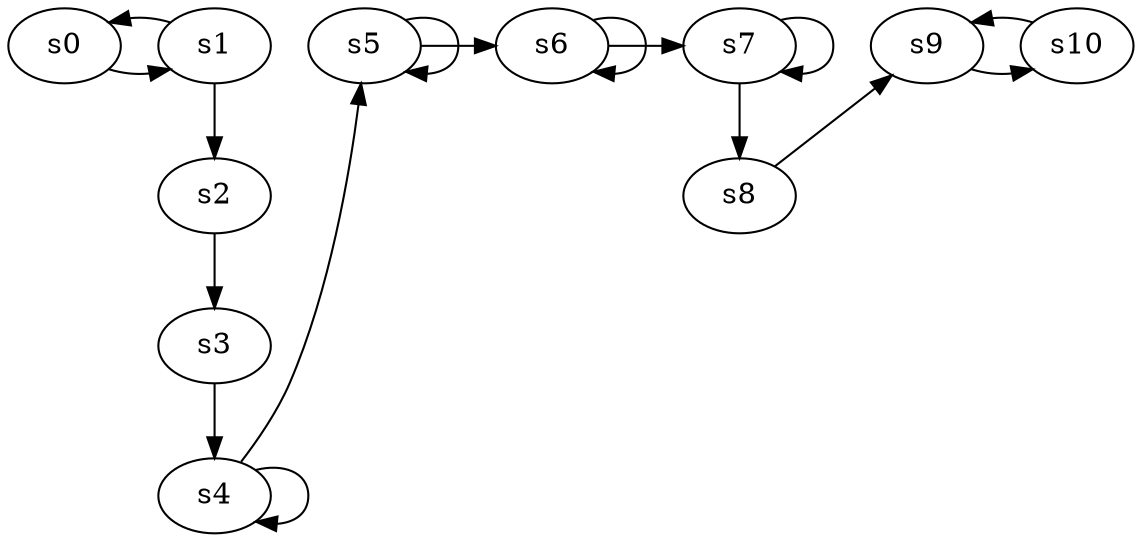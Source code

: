 digraph game_0124_chain_11 {
    s0 [name="s0", player=0];
    s1 [name="s1", player=1, target=1];
    s2 [name="s2", player=0, target=1];
    s3 [name="s3", player=1];
    s4 [name="s4", player=0];
    s5 [name="s5", player=1, target=1];
    s6 [name="s6", player=0, target=1];
    s7 [name="s7", player=1, target=1];
    s8 [name="s8", player=0, target=1];
    s9 [name="s9", player=1, target=1];
    s10 [name="s10", player=0];

    s0 -> s1 [constraint="time % 4 == 2"];
    s1 -> s2;
    s2 -> s3;
    s3 -> s4;
    s4 -> s5 [constraint="time % 5 == 0"];
    s5 -> s6 [constraint="time == 12 || time == 13 || time == 14"];
    s6 -> s7 [constraint="time == 8"];
    s7 -> s8;
    s8 -> s9 [constraint="time % 2 == 0"];
    s9 -> s10 [constraint="time % 4 == 2"];
    s1 -> s0 [constraint="!(time % 3 == 0)"];
    s4 -> s4 [constraint="time % 2 == 0"];
    s5 -> s5 [constraint="time % 4 == 0"];
    s6 -> s6 [constraint="time % 2 == 0"];
    s7 -> s7 [constraint="time % 4 == 0"];
    s10 -> s9 [constraint="!(time % 3 == 0)"];
}

